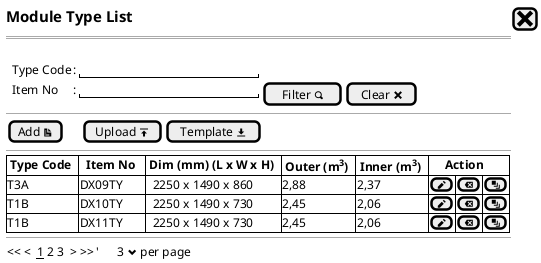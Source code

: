 @startsalt
{
  <size:15><b>Module Type List|[<size:25><&x>]|*
  ==
  .
  {
      .|Type Code    |: |"                      "|*
      .|Item No      |: |"                      "| [Filter <&magnifying-glass>]| [Clear <&x>]| *      

  }
  --
  {
  [Add <&document>]|.|.|.|[Upload <&data-transfer-upload>]| [Template <&data-transfer-download>]|*
  }
  --
  {#
    |<b> Type Code  |<b>  Item No   |<b> Dim (mm) (L x W x H)  |<b> Outer (m<sup>3</sup>)  |<b> Inner (m<sup>3</sup>)  |<b>     Action |*|*|*
    | T3A           | DX09TY        |  2250 x 1490 x 860       | 2,88                   | 2,37                    | [<&pencil>]|[<&delete>]|[<&layers>]|*
    | T1B           | DX10TY        |  2250 x 1490 x 730       | 2,45                   | 2,06                    | [<&pencil>]|[<&delete>]|[<&layers>]|*
    | T1B           | DX11TY        |  2250 x 1490 x 730       | 2,45                   | 2,06                   | [<&pencil>]|[<&delete>]|[<&layers>]|*
  }
  --
  {
  << <  __1__ 2 3  > >>  |'      3 <&chevron-bottom> per page |*
  }
}
@endsalt
@enduml
